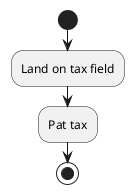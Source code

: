 @startuml
'https://plantuml.com/activity-diagram-beta

start
-Land on tax field
-Pat tax

stop

@enduml
